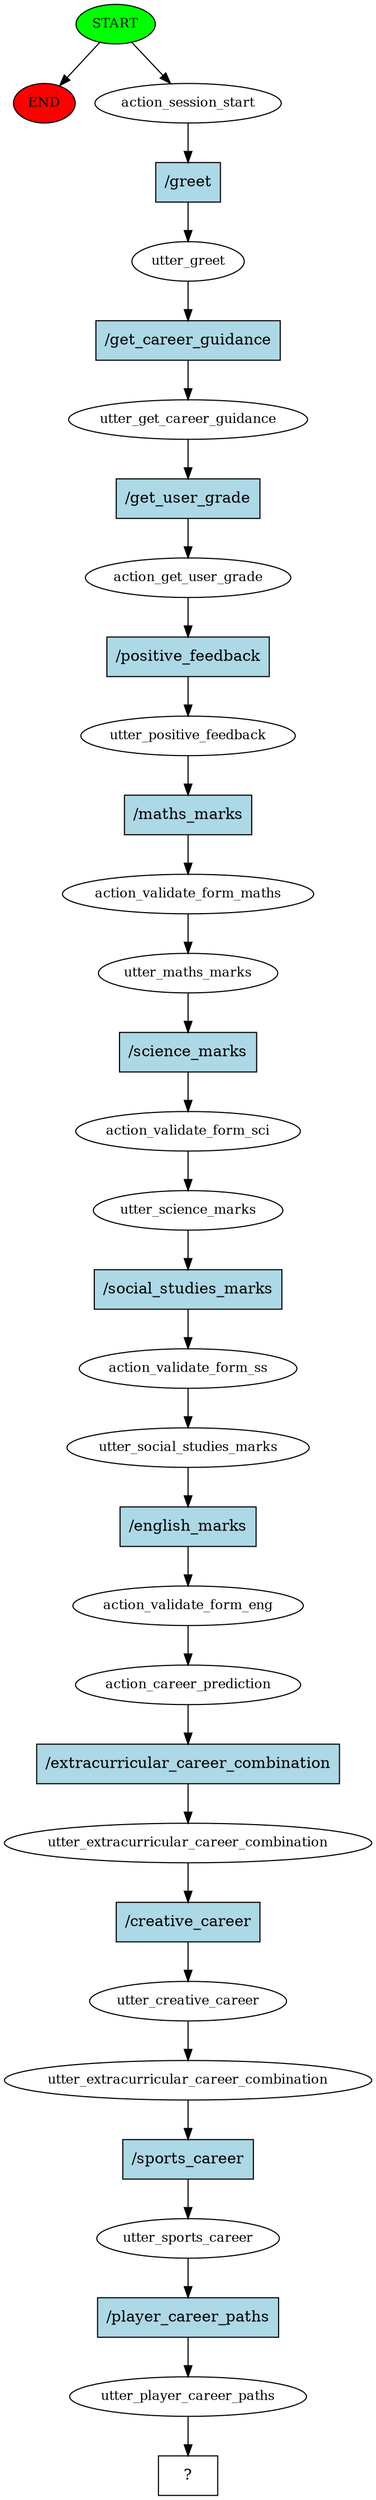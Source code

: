 digraph  {
0 [class="start active", fillcolor=green, fontsize=12, label=START, style=filled];
"-1" [class=end, fillcolor=red, fontsize=12, label=END, style=filled];
1 [class=active, fontsize=12, label=action_session_start];
2 [class=active, fontsize=12, label=utter_greet];
3 [class=active, fontsize=12, label=utter_get_career_guidance];
4 [class=active, fontsize=12, label=action_get_user_grade];
5 [class=active, fontsize=12, label=utter_positive_feedback];
6 [class=active, fontsize=12, label=action_validate_form_maths];
7 [class=active, fontsize=12, label=utter_maths_marks];
8 [class=active, fontsize=12, label=action_validate_form_sci];
9 [class=active, fontsize=12, label=utter_science_marks];
10 [class=active, fontsize=12, label=action_validate_form_ss];
11 [class=active, fontsize=12, label=utter_social_studies_marks];
12 [class=active, fontsize=12, label=action_validate_form_eng];
13 [class=active, fontsize=12, label=action_career_prediction];
14 [class=active, fontsize=12, label=utter_extracurricular_career_combination];
15 [class=active, fontsize=12, label=utter_creative_career];
16 [class=active, fontsize=12, label=utter_extracurricular_career_combination];
17 [class=active, fontsize=12, label=utter_sports_career];
18 [class=active, fontsize=12, label=utter_player_career_paths];
19 [class="intent dashed active", label="  ?  ", shape=rect];
20 [class="intent active", fillcolor=lightblue, label="/greet", shape=rect, style=filled];
21 [class="intent active", fillcolor=lightblue, label="/get_career_guidance", shape=rect, style=filled];
22 [class="intent active", fillcolor=lightblue, label="/get_user_grade", shape=rect, style=filled];
23 [class="intent active", fillcolor=lightblue, label="/positive_feedback", shape=rect, style=filled];
24 [class="intent active", fillcolor=lightblue, label="/maths_marks", shape=rect, style=filled];
25 [class="intent active", fillcolor=lightblue, label="/science_marks", shape=rect, style=filled];
26 [class="intent active", fillcolor=lightblue, label="/social_studies_marks", shape=rect, style=filled];
27 [class="intent active", fillcolor=lightblue, label="/english_marks", shape=rect, style=filled];
28 [class="intent active", fillcolor=lightblue, label="/extracurricular_career_combination", shape=rect, style=filled];
29 [class="intent active", fillcolor=lightblue, label="/creative_career", shape=rect, style=filled];
30 [class="intent active", fillcolor=lightblue, label="/sports_career", shape=rect, style=filled];
31 [class="intent active", fillcolor=lightblue, label="/player_career_paths", shape=rect, style=filled];
0 -> "-1"  [class="", key=NONE, label=""];
0 -> 1  [class=active, key=NONE, label=""];
1 -> 20  [class=active, key=0];
2 -> 21  [class=active, key=0];
3 -> 22  [class=active, key=0];
4 -> 23  [class=active, key=0];
5 -> 24  [class=active, key=0];
6 -> 7  [class=active, key=NONE, label=""];
7 -> 25  [class=active, key=0];
8 -> 9  [class=active, key=NONE, label=""];
9 -> 26  [class=active, key=0];
10 -> 11  [class=active, key=NONE, label=""];
11 -> 27  [class=active, key=0];
12 -> 13  [class=active, key=NONE, label=""];
13 -> 28  [class=active, key=0];
14 -> 29  [class=active, key=0];
15 -> 16  [class=active, key=NONE, label=""];
16 -> 30  [class=active, key=0];
17 -> 31  [class=active, key=0];
18 -> 19  [class=active, key=NONE, label=""];
20 -> 2  [class=active, key=0];
21 -> 3  [class=active, key=0];
22 -> 4  [class=active, key=0];
23 -> 5  [class=active, key=0];
24 -> 6  [class=active, key=0];
25 -> 8  [class=active, key=0];
26 -> 10  [class=active, key=0];
27 -> 12  [class=active, key=0];
28 -> 14  [class=active, key=0];
29 -> 15  [class=active, key=0];
30 -> 17  [class=active, key=0];
31 -> 18  [class=active, key=0];
}
